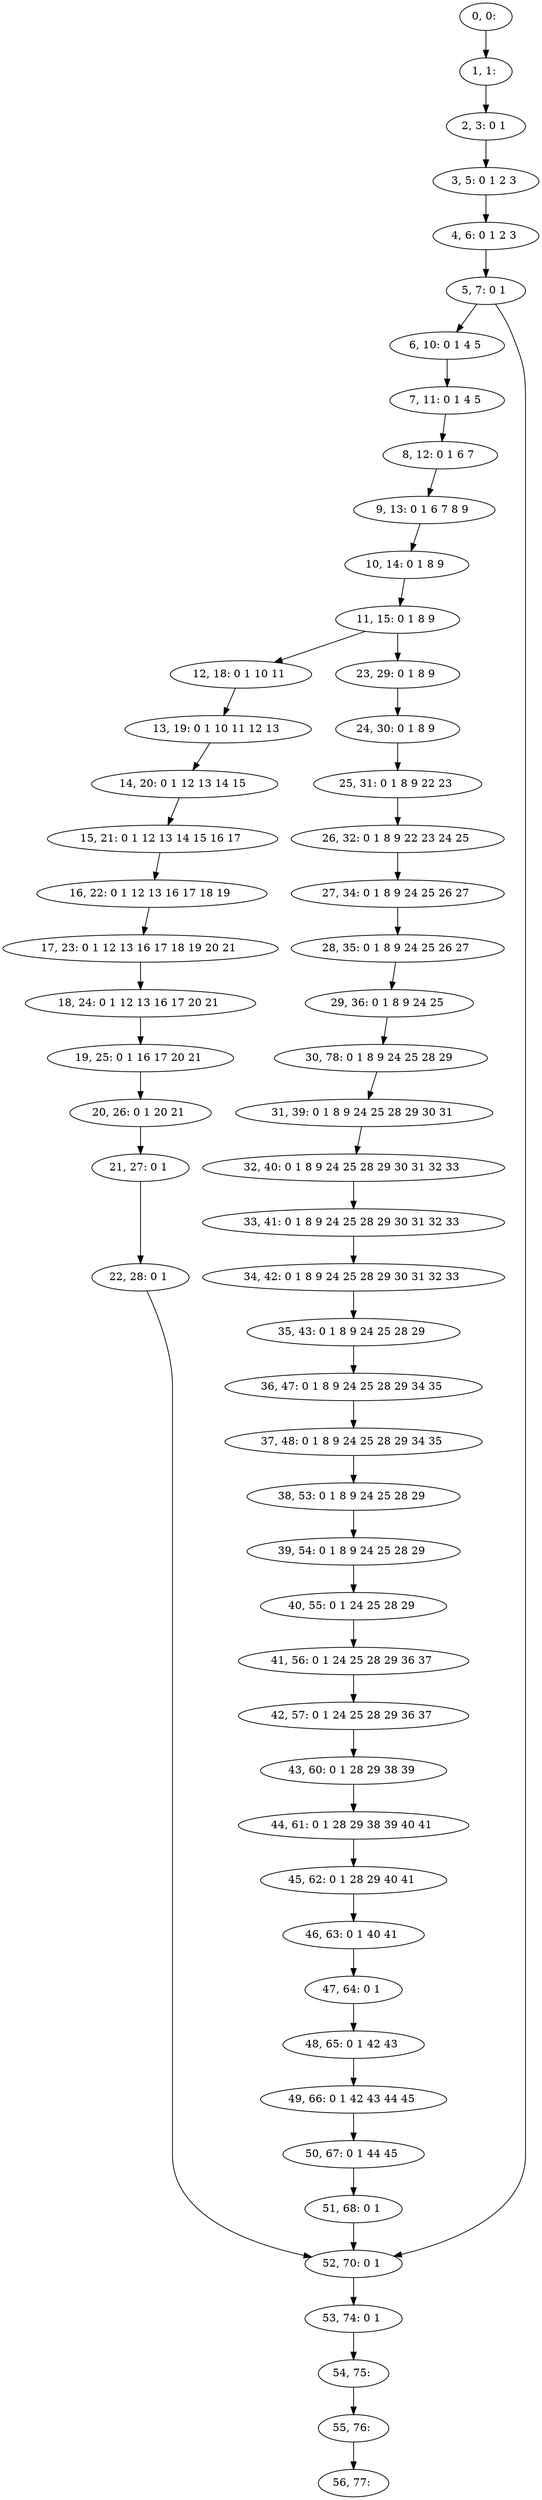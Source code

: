 digraph G {
0[label="0, 0: "];
1[label="1, 1: "];
2[label="2, 3: 0 1 "];
3[label="3, 5: 0 1 2 3 "];
4[label="4, 6: 0 1 2 3 "];
5[label="5, 7: 0 1 "];
6[label="6, 10: 0 1 4 5 "];
7[label="7, 11: 0 1 4 5 "];
8[label="8, 12: 0 1 6 7 "];
9[label="9, 13: 0 1 6 7 8 9 "];
10[label="10, 14: 0 1 8 9 "];
11[label="11, 15: 0 1 8 9 "];
12[label="12, 18: 0 1 10 11 "];
13[label="13, 19: 0 1 10 11 12 13 "];
14[label="14, 20: 0 1 12 13 14 15 "];
15[label="15, 21: 0 1 12 13 14 15 16 17 "];
16[label="16, 22: 0 1 12 13 16 17 18 19 "];
17[label="17, 23: 0 1 12 13 16 17 18 19 20 21 "];
18[label="18, 24: 0 1 12 13 16 17 20 21 "];
19[label="19, 25: 0 1 16 17 20 21 "];
20[label="20, 26: 0 1 20 21 "];
21[label="21, 27: 0 1 "];
22[label="22, 28: 0 1 "];
23[label="23, 29: 0 1 8 9 "];
24[label="24, 30: 0 1 8 9 "];
25[label="25, 31: 0 1 8 9 22 23 "];
26[label="26, 32: 0 1 8 9 22 23 24 25 "];
27[label="27, 34: 0 1 8 9 24 25 26 27 "];
28[label="28, 35: 0 1 8 9 24 25 26 27 "];
29[label="29, 36: 0 1 8 9 24 25 "];
30[label="30, 78: 0 1 8 9 24 25 28 29 "];
31[label="31, 39: 0 1 8 9 24 25 28 29 30 31 "];
32[label="32, 40: 0 1 8 9 24 25 28 29 30 31 32 33 "];
33[label="33, 41: 0 1 8 9 24 25 28 29 30 31 32 33 "];
34[label="34, 42: 0 1 8 9 24 25 28 29 30 31 32 33 "];
35[label="35, 43: 0 1 8 9 24 25 28 29 "];
36[label="36, 47: 0 1 8 9 24 25 28 29 34 35 "];
37[label="37, 48: 0 1 8 9 24 25 28 29 34 35 "];
38[label="38, 53: 0 1 8 9 24 25 28 29 "];
39[label="39, 54: 0 1 8 9 24 25 28 29 "];
40[label="40, 55: 0 1 24 25 28 29 "];
41[label="41, 56: 0 1 24 25 28 29 36 37 "];
42[label="42, 57: 0 1 24 25 28 29 36 37 "];
43[label="43, 60: 0 1 28 29 38 39 "];
44[label="44, 61: 0 1 28 29 38 39 40 41 "];
45[label="45, 62: 0 1 28 29 40 41 "];
46[label="46, 63: 0 1 40 41 "];
47[label="47, 64: 0 1 "];
48[label="48, 65: 0 1 42 43 "];
49[label="49, 66: 0 1 42 43 44 45 "];
50[label="50, 67: 0 1 44 45 "];
51[label="51, 68: 0 1 "];
52[label="52, 70: 0 1 "];
53[label="53, 74: 0 1 "];
54[label="54, 75: "];
55[label="55, 76: "];
56[label="56, 77: "];
0->1 ;
1->2 ;
2->3 ;
3->4 ;
4->5 ;
5->6 ;
5->52 ;
6->7 ;
7->8 ;
8->9 ;
9->10 ;
10->11 ;
11->12 ;
11->23 ;
12->13 ;
13->14 ;
14->15 ;
15->16 ;
16->17 ;
17->18 ;
18->19 ;
19->20 ;
20->21 ;
21->22 ;
22->52 ;
23->24 ;
24->25 ;
25->26 ;
26->27 ;
27->28 ;
28->29 ;
29->30 ;
30->31 ;
31->32 ;
32->33 ;
33->34 ;
34->35 ;
35->36 ;
36->37 ;
37->38 ;
38->39 ;
39->40 ;
40->41 ;
41->42 ;
42->43 ;
43->44 ;
44->45 ;
45->46 ;
46->47 ;
47->48 ;
48->49 ;
49->50 ;
50->51 ;
51->52 ;
52->53 ;
53->54 ;
54->55 ;
55->56 ;
}
